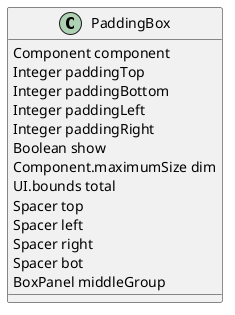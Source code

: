 @startuml
'https://plantuml.com/class-diagram

class PaddingBox {
Component component
Integer paddingTop
Integer paddingBottom
Integer paddingLeft
Integer paddingRight
Boolean show
Component.maximumSize dim
UI.bounds total
Spacer top
Spacer left
Spacer right
Spacer bot
BoxPanel middleGroup
}

@enduml